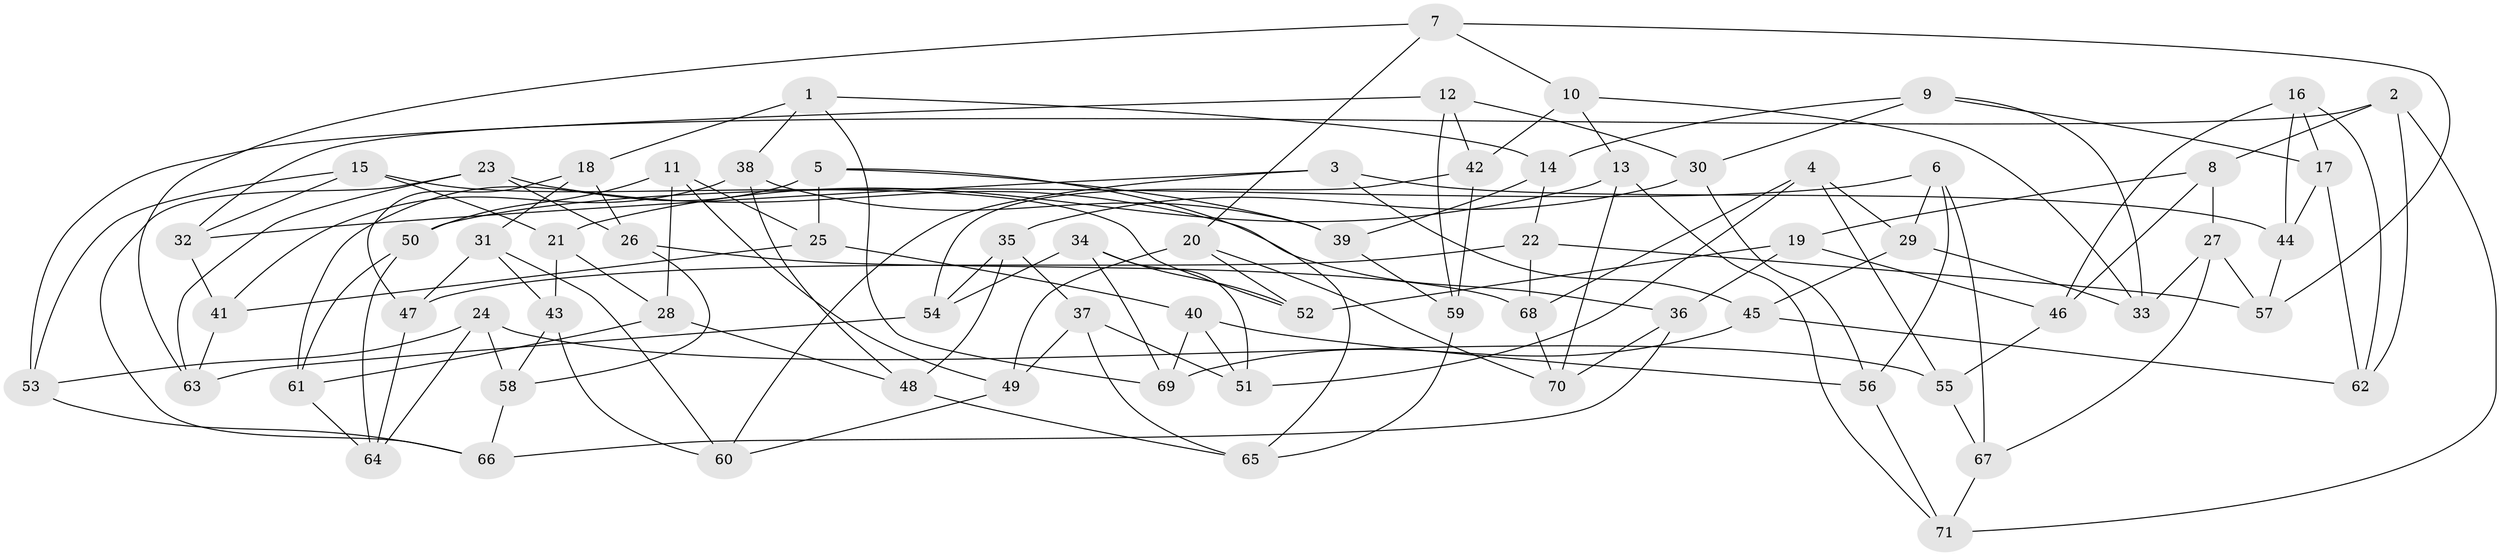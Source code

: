 // coarse degree distribution, {4: 0.4523809523809524, 3: 0.19047619047619047, 5: 0.19047619047619047, 9: 0.047619047619047616, 11: 0.023809523809523808, 2: 0.047619047619047616, 6: 0.023809523809523808, 7: 0.023809523809523808}
// Generated by graph-tools (version 1.1) at 2025/03/03/04/25 22:03:16]
// undirected, 71 vertices, 142 edges
graph export_dot {
graph [start="1"]
  node [color=gray90,style=filled];
  1;
  2;
  3;
  4;
  5;
  6;
  7;
  8;
  9;
  10;
  11;
  12;
  13;
  14;
  15;
  16;
  17;
  18;
  19;
  20;
  21;
  22;
  23;
  24;
  25;
  26;
  27;
  28;
  29;
  30;
  31;
  32;
  33;
  34;
  35;
  36;
  37;
  38;
  39;
  40;
  41;
  42;
  43;
  44;
  45;
  46;
  47;
  48;
  49;
  50;
  51;
  52;
  53;
  54;
  55;
  56;
  57;
  58;
  59;
  60;
  61;
  62;
  63;
  64;
  65;
  66;
  67;
  68;
  69;
  70;
  71;
  1 -- 38;
  1 -- 14;
  1 -- 18;
  1 -- 69;
  2 -- 32;
  2 -- 8;
  2 -- 71;
  2 -- 62;
  3 -- 32;
  3 -- 45;
  3 -- 44;
  3 -- 60;
  4 -- 55;
  4 -- 51;
  4 -- 29;
  4 -- 68;
  5 -- 25;
  5 -- 65;
  5 -- 61;
  5 -- 39;
  6 -- 56;
  6 -- 29;
  6 -- 67;
  6 -- 50;
  7 -- 57;
  7 -- 20;
  7 -- 10;
  7 -- 63;
  8 -- 46;
  8 -- 27;
  8 -- 19;
  9 -- 14;
  9 -- 17;
  9 -- 30;
  9 -- 33;
  10 -- 33;
  10 -- 42;
  10 -- 13;
  11 -- 50;
  11 -- 25;
  11 -- 28;
  11 -- 49;
  12 -- 59;
  12 -- 42;
  12 -- 53;
  12 -- 30;
  13 -- 70;
  13 -- 71;
  13 -- 21;
  14 -- 22;
  14 -- 39;
  15 -- 32;
  15 -- 53;
  15 -- 21;
  15 -- 52;
  16 -- 17;
  16 -- 46;
  16 -- 62;
  16 -- 44;
  17 -- 44;
  17 -- 62;
  18 -- 31;
  18 -- 26;
  18 -- 47;
  19 -- 52;
  19 -- 46;
  19 -- 36;
  20 -- 49;
  20 -- 52;
  20 -- 70;
  21 -- 28;
  21 -- 43;
  22 -- 47;
  22 -- 57;
  22 -- 68;
  23 -- 66;
  23 -- 26;
  23 -- 36;
  23 -- 63;
  24 -- 64;
  24 -- 58;
  24 -- 55;
  24 -- 53;
  25 -- 41;
  25 -- 40;
  26 -- 58;
  26 -- 68;
  27 -- 67;
  27 -- 57;
  27 -- 33;
  28 -- 61;
  28 -- 48;
  29 -- 33;
  29 -- 45;
  30 -- 56;
  30 -- 35;
  31 -- 47;
  31 -- 43;
  31 -- 60;
  32 -- 41;
  34 -- 69;
  34 -- 51;
  34 -- 52;
  34 -- 54;
  35 -- 37;
  35 -- 48;
  35 -- 54;
  36 -- 66;
  36 -- 70;
  37 -- 65;
  37 -- 49;
  37 -- 51;
  38 -- 41;
  38 -- 48;
  38 -- 39;
  39 -- 59;
  40 -- 51;
  40 -- 56;
  40 -- 69;
  41 -- 63;
  42 -- 54;
  42 -- 59;
  43 -- 60;
  43 -- 58;
  44 -- 57;
  45 -- 69;
  45 -- 62;
  46 -- 55;
  47 -- 64;
  48 -- 65;
  49 -- 60;
  50 -- 61;
  50 -- 64;
  53 -- 66;
  54 -- 63;
  55 -- 67;
  56 -- 71;
  58 -- 66;
  59 -- 65;
  61 -- 64;
  67 -- 71;
  68 -- 70;
}
